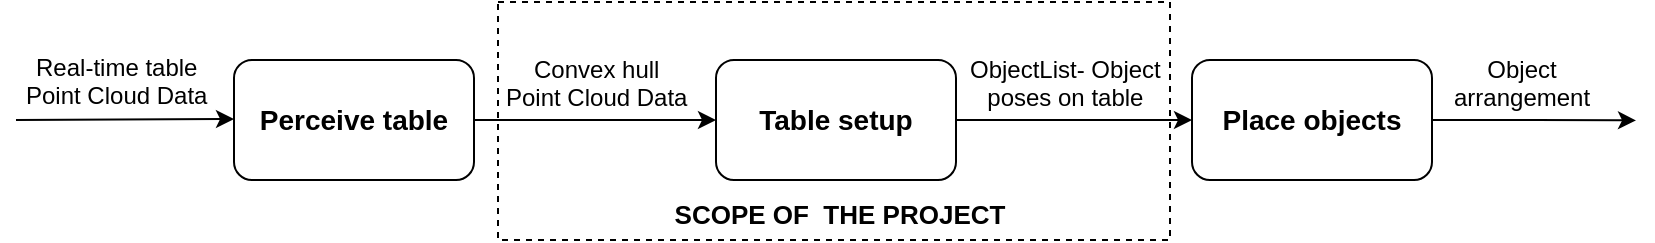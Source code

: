<mxfile version="10.8.0" type="device"><diagram id="UA2VO67ctMEMp3zvGxQ3" name="Page-1"><mxGraphModel dx="1765" dy="537" grid="1" gridSize="10" guides="1" tooltips="1" connect="1" arrows="1" fold="1" page="1" pageScale="1" pageWidth="850" pageHeight="1100" math="0" shadow="0"><root><mxCell id="0"/><mxCell id="1" parent="0"/><mxCell id="S_1rjt8vWEPjvZzZpfQS-21" value="" style="rounded=0;whiteSpace=wrap;html=1;dashed=1;" vertex="1" parent="1"><mxGeometry x="211" y="30" width="336" height="119" as="geometry"/></mxCell><mxCell id="S_1rjt8vWEPjvZzZpfQS-25" style="edgeStyle=orthogonalEdgeStyle;rounded=0;orthogonalLoop=1;jettySize=auto;html=1;exitX=1;exitY=0.5;exitDx=0;exitDy=0;" edge="1" parent="1" source="S_1rjt8vWEPjvZzZpfQS-2" target="S_1rjt8vWEPjvZzZpfQS-10"><mxGeometry relative="1" as="geometry"/></mxCell><mxCell id="S_1rjt8vWEPjvZzZpfQS-2" value="&lt;font style=&quot;font-size: 14px&quot;&gt;&lt;b&gt;Perceive table&lt;/b&gt;&lt;/font&gt;" style="rounded=1;whiteSpace=wrap;html=1;" vertex="1" parent="1"><mxGeometry x="79" y="59" width="120" height="60" as="geometry"/></mxCell><mxCell id="S_1rjt8vWEPjvZzZpfQS-27" style="edgeStyle=orthogonalEdgeStyle;rounded=0;orthogonalLoop=1;jettySize=auto;html=1;" edge="1" parent="1" source="S_1rjt8vWEPjvZzZpfQS-10" target="S_1rjt8vWEPjvZzZpfQS-16"><mxGeometry relative="1" as="geometry"/></mxCell><mxCell id="S_1rjt8vWEPjvZzZpfQS-10" value="&lt;font style=&quot;font-size: 14px&quot;&gt;&lt;b&gt;Table setup&lt;/b&gt;&lt;/font&gt;" style="rounded=1;whiteSpace=wrap;html=1;" vertex="1" parent="1"><mxGeometry x="320" y="59" width="120" height="60" as="geometry"/></mxCell><mxCell id="S_1rjt8vWEPjvZzZpfQS-11" value="" style="endArrow=classic;html=1;" edge="1" parent="1"><mxGeometry width="50" height="50" relative="1" as="geometry"><mxPoint x="-30" y="89" as="sourcePoint"/><mxPoint x="79" y="88.5" as="targetPoint"/></mxGeometry></mxCell><mxCell id="S_1rjt8vWEPjvZzZpfQS-13" value="&lt;div align=&quot;center&quot;&gt;Convex hull&lt;br&gt;&lt;/div&gt;&lt;div align=&quot;center&quot;&gt;Point Cloud Data&lt;/div&gt;" style="text;html=1;resizable=0;points=[];autosize=1;align=left;verticalAlign=top;spacingTop=-4;" vertex="1" parent="1"><mxGeometry x="212.5" y="54" width="110" height="30" as="geometry"/></mxCell><mxCell id="S_1rjt8vWEPjvZzZpfQS-14" value="&lt;div align=&quot;center&quot;&gt;Real-time table&lt;/div&gt;&lt;div align=&quot;center&quot;&gt; Point Cloud Data&lt;/div&gt;" style="text;html=1;resizable=0;points=[];autosize=1;align=left;verticalAlign=top;spacingTop=-4;" vertex="1" parent="1"><mxGeometry x="-27" y="53" width="110" height="30" as="geometry"/></mxCell><mxCell id="S_1rjt8vWEPjvZzZpfQS-15" value="&lt;div align=&quot;center&quot;&gt;ObjectList- Object &lt;br&gt;&lt;/div&gt;&lt;div align=&quot;center&quot;&gt;poses on table&lt;/div&gt;" style="text;html=1;resizable=0;points=[];autosize=1;align=left;verticalAlign=top;spacingTop=-4;" vertex="1" parent="1"><mxGeometry x="445" y="54" width="110" height="30" as="geometry"/></mxCell><mxCell id="S_1rjt8vWEPjvZzZpfQS-28" style="edgeStyle=orthogonalEdgeStyle;rounded=0;orthogonalLoop=1;jettySize=auto;html=1;exitX=1;exitY=0.5;exitDx=0;exitDy=0;" edge="1" parent="1" source="S_1rjt8vWEPjvZzZpfQS-16"><mxGeometry relative="1" as="geometry"><mxPoint x="780" y="89.207" as="targetPoint"/></mxGeometry></mxCell><mxCell id="S_1rjt8vWEPjvZzZpfQS-16" value="&lt;font style=&quot;font-size: 14px&quot;&gt;&lt;b&gt;Place objects&lt;/b&gt;&lt;/font&gt;" style="rounded=1;whiteSpace=wrap;html=1;" vertex="1" parent="1"><mxGeometry x="558" y="59" width="120" height="60" as="geometry"/></mxCell><mxCell id="S_1rjt8vWEPjvZzZpfQS-20" value="&lt;div align=&quot;center&quot;&gt;Object&lt;/div&gt;&lt;div align=&quot;center&quot;&gt;arrangement&lt;br&gt;&lt;/div&gt;" style="text;html=1;resizable=0;points=[];autosize=1;align=left;verticalAlign=top;spacingTop=-4;" vertex="1" parent="1"><mxGeometry x="687" y="54" width="90" height="30" as="geometry"/></mxCell><mxCell id="S_1rjt8vWEPjvZzZpfQS-24" value="&lt;font style=&quot;font-size: 13px&quot;&gt;&lt;b&gt;SCOPE OF&amp;nbsp; THE PROJECT&lt;/b&gt;&lt;/font&gt;" style="text;html=1;strokeColor=none;fillColor=none;align=center;verticalAlign=middle;whiteSpace=wrap;rounded=0;dashed=1;" vertex="1" parent="1"><mxGeometry x="292" y="126" width="180" height="20" as="geometry"/></mxCell></root></mxGraphModel></diagram></mxfile>